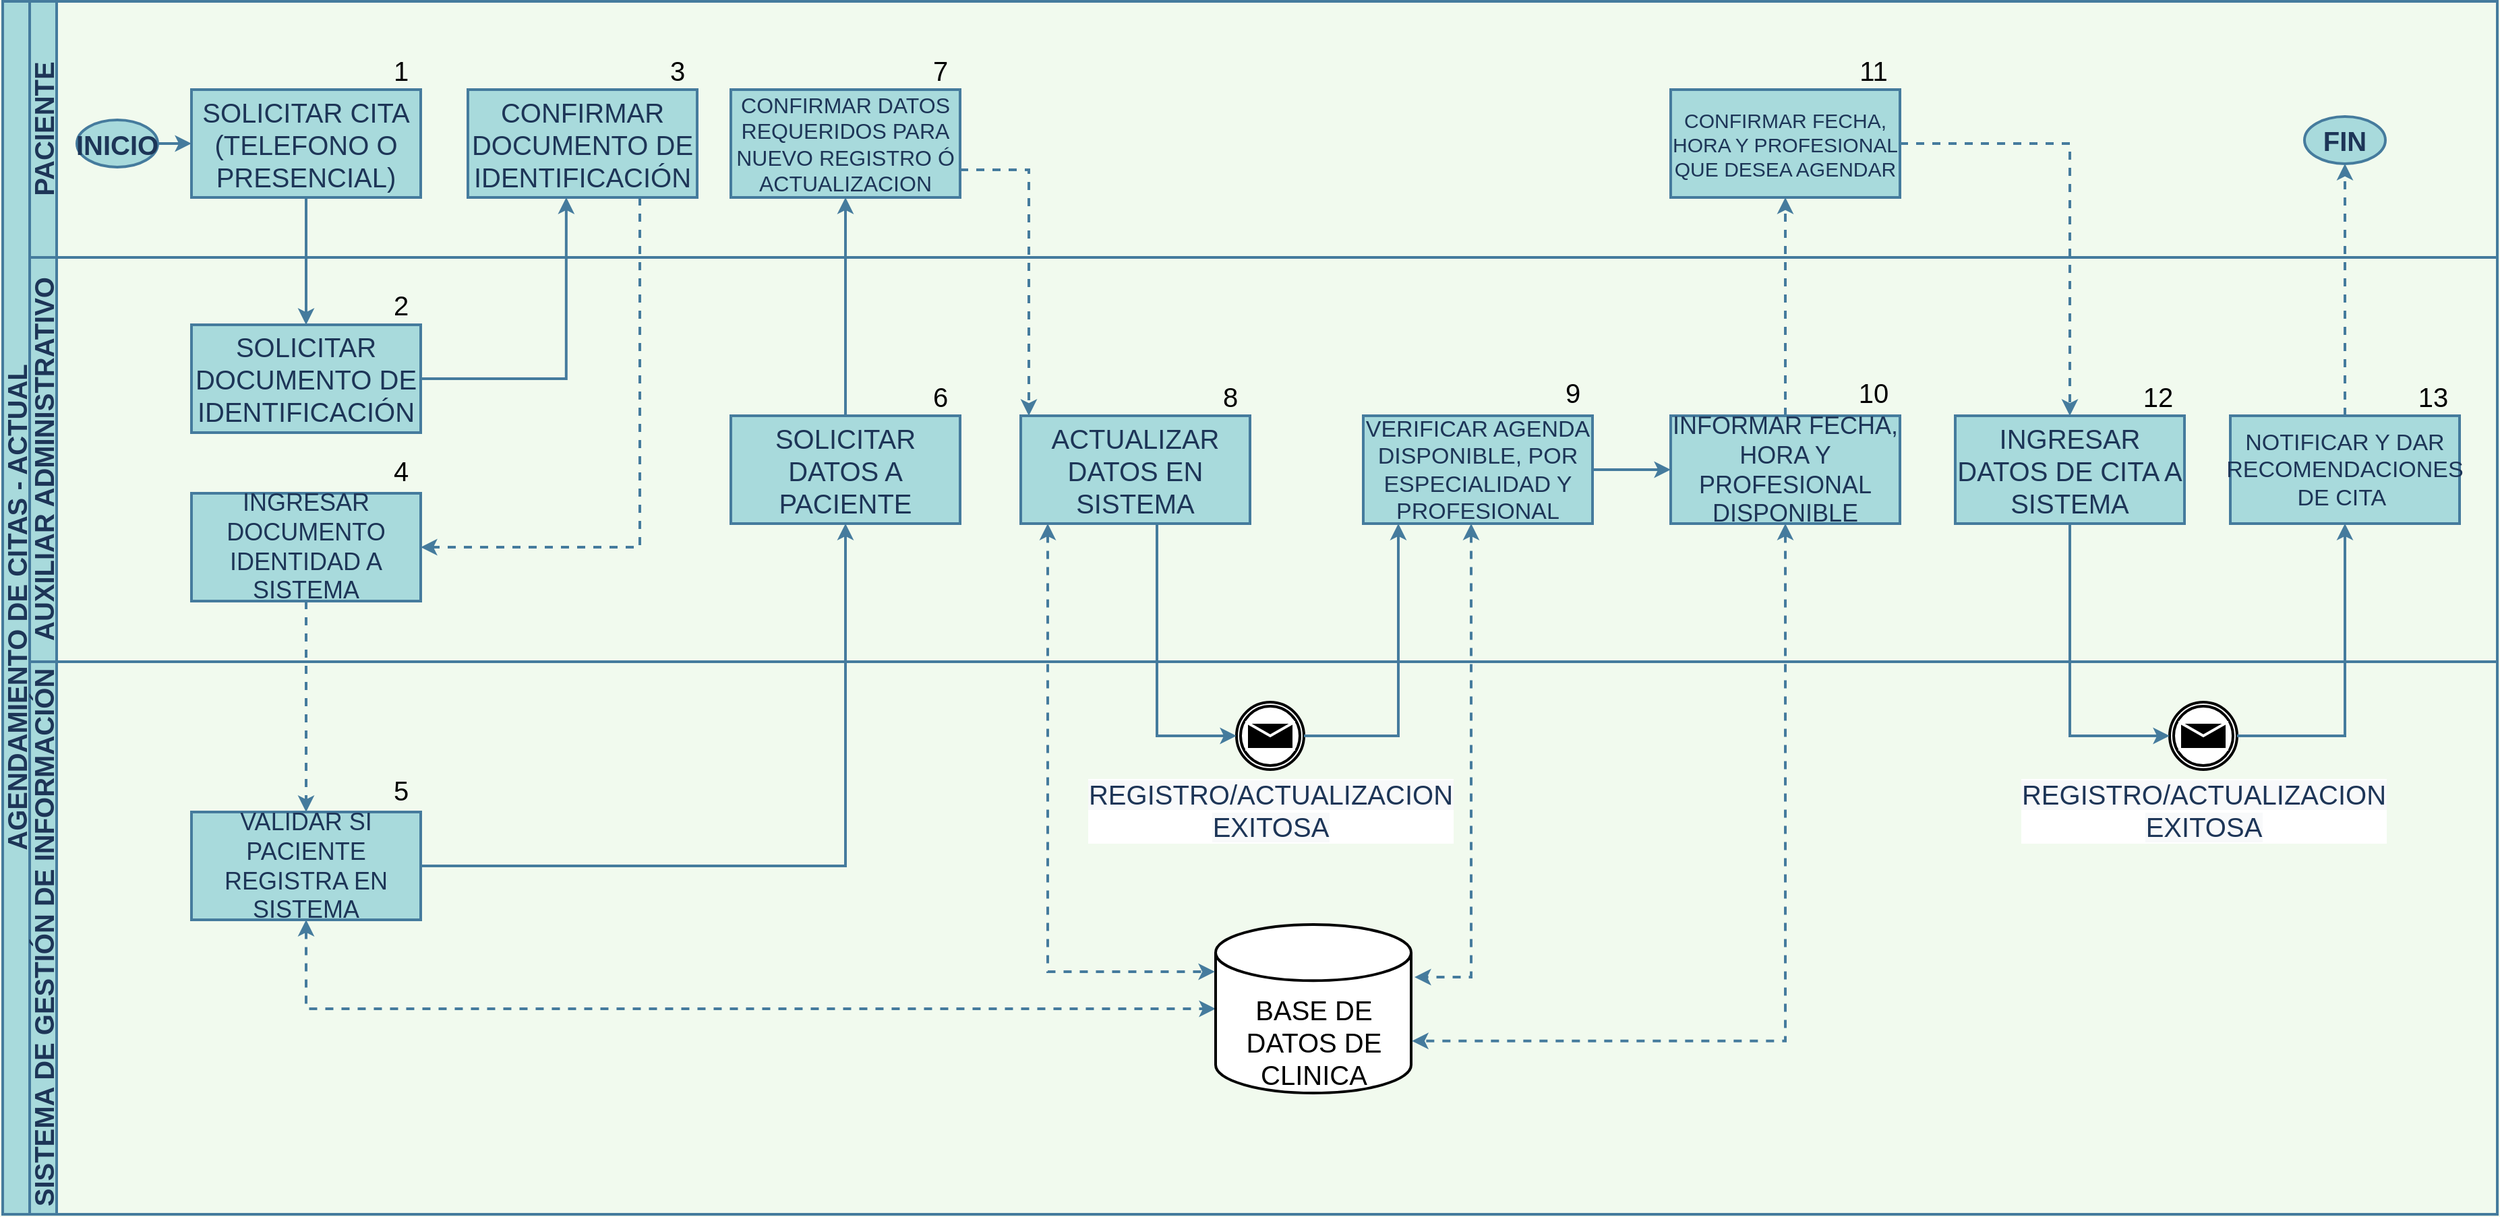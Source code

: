 <mxfile version="15.9.4" type="device"><diagram id="JYSoxw2AWvvSmy6L8tQY" name="Página-1"><mxGraphModel dx="3032" dy="1374" grid="1" gridSize="10" guides="1" tooltips="1" connect="1" arrows="1" fold="1" page="1" pageScale="1" pageWidth="1700" pageHeight="1100" background="#F1FAEE" math="0" shadow="0"><root><mxCell id="0"/><mxCell id="1" parent="0"/><mxCell id="0h0ZGXSgKMVgla4ImIc9-1" value="AGENDAMIENTO DE CITAS - ACTUAL" style="swimlane;html=1;childLayout=stackLayout;resizeParent=1;resizeParentMax=0;horizontal=0;startSize=20;horizontalStack=0;fillColor=#A8DADC;strokeColor=#457B9D;fontColor=#1D3557;rounded=0;fontSize=20;fontStyle=1;movable=1;resizable=1;rotatable=1;deletable=1;editable=1;connectable=1;strokeWidth=2;" parent="1" vertex="1"><mxGeometry x="-1685" y="140" width="1850" height="900" as="geometry"/></mxCell><mxCell id="0h0ZGXSgKMVgla4ImIc9-2" value="PACIENTE" style="swimlane;html=1;startSize=20;horizontal=0;fillColor=#A8DADC;strokeColor=#457B9D;fontColor=#1D3557;rounded=0;strokeWidth=2;fontSize=20;movable=1;resizable=1;rotatable=1;deletable=1;editable=1;connectable=1;" parent="0h0ZGXSgKMVgla4ImIc9-1" vertex="1"><mxGeometry x="20" width="1830" height="190" as="geometry"/></mxCell><mxCell id="0h0ZGXSgKMVgla4ImIc9-71" style="edgeStyle=orthogonalEdgeStyle;orthogonalLoop=1;jettySize=auto;html=1;entryX=0;entryY=0.5;entryDx=0;entryDy=0;fontSize=20;fontColor=#1D3557;strokeColor=#457B9D;fillColor=#A8DADC;movable=1;resizable=1;rotatable=1;deletable=1;editable=1;connectable=1;strokeWidth=2;" parent="0h0ZGXSgKMVgla4ImIc9-2" source="0h0ZGXSgKMVgla4ImIc9-41" target="0h0ZGXSgKMVgla4ImIc9-45" edge="1"><mxGeometry relative="1" as="geometry"/></mxCell><mxCell id="0h0ZGXSgKMVgla4ImIc9-41" value="INICIO" style="ellipse;whiteSpace=wrap;html=1;fontSize=20;fontColor=#1D3557;strokeColor=#457B9D;fillColor=#A8DADC;align=center;verticalAlign=middle;fontStyle=1;movable=1;resizable=1;rotatable=1;deletable=1;editable=1;connectable=1;strokeWidth=2;" parent="0h0ZGXSgKMVgla4ImIc9-2" vertex="1"><mxGeometry x="35" y="88" width="60" height="35" as="geometry"/></mxCell><mxCell id="0h0ZGXSgKMVgla4ImIc9-45" value="&lt;span style=&quot;font-size: 20px;&quot;&gt;SOLICITAR CITA&lt;/span&gt;&lt;br style=&quot;font-size: 20px;&quot;&gt;&lt;span style=&quot;font-size: 20px;&quot;&gt;(TELEFONO O PRESENCIAL)&lt;/span&gt;" style="rounded=0;whiteSpace=wrap;html=1;fontSize=20;fontColor=#1D3557;strokeColor=#457B9D;fillColor=#A8DADC;align=center;verticalAlign=middle;movable=1;resizable=1;rotatable=1;deletable=1;editable=1;connectable=1;strokeWidth=2;" parent="0h0ZGXSgKMVgla4ImIc9-2" vertex="1"><mxGeometry x="120" y="65.5" width="170" height="80" as="geometry"/></mxCell><mxCell id="0h0ZGXSgKMVgla4ImIc9-78" value="FIN" style="ellipse;whiteSpace=wrap;html=1;fontSize=20;fontColor=#1D3557;strokeColor=#457B9D;fillColor=#A8DADC;align=center;verticalAlign=middle;fontStyle=1;movable=1;resizable=1;rotatable=1;deletable=1;editable=1;connectable=1;strokeWidth=2;" parent="0h0ZGXSgKMVgla4ImIc9-2" vertex="1"><mxGeometry x="1687" y="85.5" width="60" height="35" as="geometry"/></mxCell><mxCell id="jVRUKYlQ6Rg2UiQobsDq-70" value="&lt;span style=&quot;font-size: 20px;&quot;&gt;&lt;font style=&quot;vertical-align: inherit; font-size: 20px;&quot;&gt;&lt;font style=&quot;vertical-align: inherit; font-size: 20px;&quot;&gt;CONFIRMAR DOCUMENTO DE IDENTIFICACIÓN&lt;/font&gt;&lt;/font&gt;&lt;/span&gt;" style="rounded=0;whiteSpace=wrap;html=1;fontSize=20;fontColor=#1D3557;strokeColor=#457B9D;fillColor=#A8DADC;align=center;verticalAlign=middle;movable=1;resizable=1;rotatable=1;deletable=1;editable=1;connectable=1;strokeWidth=2;" parent="0h0ZGXSgKMVgla4ImIc9-2" vertex="1"><mxGeometry x="325" y="65.5" width="170" height="80" as="geometry"/></mxCell><mxCell id="jVRUKYlQ6Rg2UiQobsDq-90" value="&lt;span style=&quot;font-size: 16px;&quot;&gt;&lt;font style=&quot;vertical-align: inherit; font-size: 16px;&quot;&gt;&lt;font style=&quot;vertical-align: inherit; font-size: 16px;&quot;&gt;CONFIRMAR DATOS REQUERIDOS PARA NUEVO REGISTRO Ó&lt;br style=&quot;font-size: 16px;&quot;&gt;ACTUALIZACION&lt;/font&gt;&lt;/font&gt;&lt;/span&gt;" style="rounded=0;whiteSpace=wrap;html=1;fontSize=16;fontColor=#1D3557;strokeColor=#457B9D;fillColor=#A8DADC;align=center;verticalAlign=middle;movable=1;resizable=1;rotatable=1;deletable=1;editable=1;connectable=1;strokeWidth=2;" parent="0h0ZGXSgKMVgla4ImIc9-2" vertex="1"><mxGeometry x="520" y="65.5" width="170" height="80" as="geometry"/></mxCell><mxCell id="3psUAC2KldYADQkIy9Bn-1" value="1" style="text;html=1;align=center;verticalAlign=middle;resizable=0;points=[];autosize=1;strokeColor=none;fillColor=none;fontSize=20;strokeWidth=2;" parent="0h0ZGXSgKMVgla4ImIc9-2" vertex="1"><mxGeometry x="260" y="35.5" width="30" height="30" as="geometry"/></mxCell><mxCell id="3psUAC2KldYADQkIy9Bn-4" value="3" style="text;html=1;align=center;verticalAlign=middle;resizable=0;points=[];autosize=1;strokeColor=none;fillColor=none;fontSize=20;strokeWidth=2;" parent="0h0ZGXSgKMVgla4ImIc9-2" vertex="1"><mxGeometry x="465" y="35.5" width="30" height="30" as="geometry"/></mxCell><mxCell id="3psUAC2KldYADQkIy9Bn-8" value="7" style="text;html=1;align=center;verticalAlign=middle;resizable=0;points=[];autosize=1;strokeColor=none;fillColor=none;fontSize=20;strokeWidth=2;" parent="0h0ZGXSgKMVgla4ImIc9-2" vertex="1"><mxGeometry x="660" y="35.5" width="30" height="30" as="geometry"/></mxCell><mxCell id="3psUAC2KldYADQkIy9Bn-13" value="11" style="text;html=1;align=center;verticalAlign=middle;resizable=0;points=[];autosize=1;strokeColor=none;fillColor=none;fontSize=20;strokeWidth=2;" parent="0h0ZGXSgKMVgla4ImIc9-2" vertex="1"><mxGeometry x="1347" y="35.5" width="40" height="30" as="geometry"/></mxCell><mxCell id="0h0ZGXSgKMVgla4ImIc9-74" value="CONFIRMAR FECHA, HORA Y PROFESIONAL&lt;br style=&quot;font-size: 15px;&quot;&gt;QUE DESEA AGENDAR" style="rounded=0;whiteSpace=wrap;html=1;fontSize=15;fontColor=#1D3557;strokeColor=#457B9D;fillColor=#A8DADC;align=center;verticalAlign=middle;movable=1;resizable=1;rotatable=1;deletable=1;editable=1;connectable=1;strokeWidth=2;" parent="0h0ZGXSgKMVgla4ImIc9-2" vertex="1"><mxGeometry x="1217" y="65.5" width="170" height="80" as="geometry"/></mxCell><mxCell id="0h0ZGXSgKMVgla4ImIc9-3" value="AUXILIAR ADMINISTRATIVO" style="swimlane;html=1;startSize=20;horizontal=0;fillColor=#A8DADC;strokeColor=#457B9D;fontColor=#1D3557;rounded=0;fontSize=20;movable=1;resizable=1;rotatable=1;deletable=1;editable=1;connectable=1;strokeWidth=2;" parent="0h0ZGXSgKMVgla4ImIc9-1" vertex="1"><mxGeometry x="20" y="190" width="1830" height="300" as="geometry"/></mxCell><mxCell id="0h0ZGXSgKMVgla4ImIc9-46" value="&lt;span style=&quot;font-size: 20px;&quot;&gt;SOLICITAR DOCUMENTO DE IDENTIFICACIÓN&lt;/span&gt;" style="rounded=0;whiteSpace=wrap;html=1;fontSize=20;fontColor=#1D3557;strokeColor=#457B9D;fillColor=#A8DADC;align=center;verticalAlign=middle;movable=1;resizable=1;rotatable=1;deletable=1;editable=1;connectable=1;strokeWidth=2;" parent="0h0ZGXSgKMVgla4ImIc9-3" vertex="1"><mxGeometry x="120" y="50" width="170" height="80" as="geometry"/></mxCell><mxCell id="0h0ZGXSgKMVgla4ImIc9-72" value="INFORMAR FECHA, HORA Y PROFESIONAL DISPONIBLE" style="rounded=0;whiteSpace=wrap;html=1;fontSize=18;fontColor=#1D3557;strokeColor=#457B9D;fillColor=#A8DADC;align=center;verticalAlign=middle;movable=1;resizable=1;rotatable=1;deletable=1;editable=1;connectable=1;strokeWidth=2;" parent="0h0ZGXSgKMVgla4ImIc9-3" vertex="1"><mxGeometry x="1217" y="117.5" width="170" height="80" as="geometry"/></mxCell><mxCell id="0h0ZGXSgKMVgla4ImIc9-85" value="NOTIFICAR Y DAR RECOMENDACIONES DE CITA&amp;nbsp;" style="rounded=0;whiteSpace=wrap;html=1;fontSize=17;fontColor=#1D3557;strokeColor=#457B9D;fillColor=#A8DADC;align=center;verticalAlign=middle;movable=1;resizable=1;rotatable=1;deletable=1;editable=1;connectable=1;strokeWidth=2;" parent="0h0ZGXSgKMVgla4ImIc9-3" vertex="1"><mxGeometry x="1632" y="117.5" width="170" height="80" as="geometry"/></mxCell><mxCell id="jVRUKYlQ6Rg2UiQobsDq-115" style="edgeStyle=orthogonalEdgeStyle;rounded=0;jumpSize=2;orthogonalLoop=1;jettySize=auto;html=1;entryX=0;entryY=0.5;entryDx=0;entryDy=0;startArrow=none;startFill=0;endArrow=classic;endFill=1;strokeColor=#457B9D;movable=1;resizable=1;rotatable=1;deletable=1;editable=1;connectable=1;fontSize=20;strokeWidth=2;" parent="0h0ZGXSgKMVgla4ImIc9-3" source="jVRUKYlQ6Rg2UiQobsDq-64" target="0h0ZGXSgKMVgla4ImIc9-72" edge="1"><mxGeometry relative="1" as="geometry"/></mxCell><mxCell id="jVRUKYlQ6Rg2UiQobsDq-64" value="&lt;div style=&quot;font-size: 17px;&quot;&gt;&lt;span style=&quot;font-size: 17px; font-family: arial;&quot;&gt;VERIFICAR AGENDA&lt;br style=&quot;font-size: 17px;&quot;&gt;&lt;/span&gt;&lt;/div&gt;&lt;div style=&quot;font-size: 17px;&quot;&gt;&lt;span style=&quot;font-size: 17px; font-family: arial;&quot;&gt;DISPONIBLE, POR&lt;br style=&quot;font-size: 17px;&quot;&gt;&lt;/span&gt;&lt;/div&gt;&lt;div style=&quot;font-size: 17px;&quot;&gt;&lt;span style=&quot;font-size: 17px; font-family: arial;&quot;&gt;ESPECIALIDAD Y&lt;br style=&quot;font-size: 17px;&quot;&gt;&lt;/span&gt;&lt;/div&gt;&lt;div style=&quot;font-size: 17px;&quot;&gt;&lt;span style=&quot;font-size: 17px; font-family: arial;&quot;&gt;PROFESIONAL&lt;/span&gt;&lt;/div&gt;" style="rounded=0;whiteSpace=wrap;html=1;fontSize=17;fontColor=#1D3557;strokeColor=#457B9D;fillColor=#A8DADC;align=center;verticalAlign=middle;movable=1;resizable=1;rotatable=1;deletable=1;editable=1;connectable=1;strokeWidth=2;" parent="0h0ZGXSgKMVgla4ImIc9-3" vertex="1"><mxGeometry x="989" y="117.5" width="170" height="80" as="geometry"/></mxCell><mxCell id="jVRUKYlQ6Rg2UiQobsDq-74" value="&lt;span style=&quot;font-size: 18px;&quot;&gt;&lt;font style=&quot;vertical-align: inherit; font-size: 18px;&quot;&gt;&lt;font style=&quot;vertical-align: inherit; font-size: 18px;&quot;&gt;&lt;font style=&quot;vertical-align: inherit; font-size: 18px;&quot;&gt;&lt;font style=&quot;vertical-align: inherit; font-size: 18px;&quot;&gt;INGRESAR DOCUMENTO IDENTIDAD A SISTEMA&lt;/font&gt;&lt;/font&gt;&lt;/font&gt;&lt;/font&gt;&lt;/span&gt;" style="rounded=0;whiteSpace=wrap;html=1;fontSize=18;fontColor=#1D3557;strokeColor=#457B9D;fillColor=#A8DADC;align=center;verticalAlign=middle;movable=1;resizable=1;rotatable=1;deletable=1;editable=1;connectable=1;strokeWidth=2;" parent="0h0ZGXSgKMVgla4ImIc9-3" vertex="1"><mxGeometry x="120" y="175" width="170" height="80" as="geometry"/></mxCell><mxCell id="jVRUKYlQ6Rg2UiQobsDq-88" value="&lt;span style=&quot;font-size: 20px;&quot;&gt;&lt;font style=&quot;vertical-align: inherit; font-size: 20px;&quot;&gt;&lt;font style=&quot;vertical-align: inherit; font-size: 20px;&quot;&gt;&lt;font style=&quot;vertical-align: inherit; font-size: 20px;&quot;&gt;&lt;font style=&quot;vertical-align: inherit; font-size: 20px;&quot;&gt;SOLICITAR DATOS A PACIENTE&lt;/font&gt;&lt;/font&gt;&lt;/font&gt;&lt;/font&gt;&lt;/span&gt;" style="rounded=0;whiteSpace=wrap;html=1;fontSize=20;fontColor=#1D3557;strokeColor=#457B9D;fillColor=#A8DADC;align=center;verticalAlign=middle;movable=1;resizable=1;rotatable=1;deletable=1;editable=1;connectable=1;strokeWidth=2;" parent="0h0ZGXSgKMVgla4ImIc9-3" vertex="1"><mxGeometry x="520" y="117.5" width="170" height="80" as="geometry"/></mxCell><mxCell id="jVRUKYlQ6Rg2UiQobsDq-102" value="&lt;span style=&quot;font-size: 20px;&quot;&gt;&lt;font style=&quot;vertical-align: inherit; font-size: 20px;&quot;&gt;&lt;font style=&quot;vertical-align: inherit; font-size: 20px;&quot;&gt;&lt;font style=&quot;vertical-align: inherit; font-size: 20px;&quot;&gt;&lt;font style=&quot;vertical-align: inherit; font-size: 20px;&quot;&gt;ACTUALIZAR DATOS EN SISTEMA&lt;/font&gt;&lt;/font&gt;&lt;/font&gt;&lt;/font&gt;&lt;/span&gt;" style="rounded=0;whiteSpace=wrap;html=1;fontSize=20;fontColor=#1D3557;strokeColor=#457B9D;fillColor=#A8DADC;align=center;verticalAlign=middle;movable=1;resizable=1;rotatable=1;deletable=1;editable=1;connectable=1;strokeWidth=2;" parent="0h0ZGXSgKMVgla4ImIc9-3" vertex="1"><mxGeometry x="735" y="117.5" width="170" height="80" as="geometry"/></mxCell><mxCell id="jVRUKYlQ6Rg2UiQobsDq-117" value="INGRESAR DATOS DE CITA A SISTEMA" style="rounded=0;whiteSpace=wrap;html=1;fontSize=20;fontColor=#1D3557;strokeColor=#457B9D;fillColor=#A8DADC;align=center;verticalAlign=middle;movable=1;resizable=1;rotatable=1;deletable=1;editable=1;connectable=1;strokeWidth=2;" parent="0h0ZGXSgKMVgla4ImIc9-3" vertex="1"><mxGeometry x="1428" y="117.5" width="170" height="80" as="geometry"/></mxCell><mxCell id="3psUAC2KldYADQkIy9Bn-2" value="2" style="text;html=1;align=center;verticalAlign=middle;resizable=0;points=[];autosize=1;strokeColor=none;fillColor=none;fontSize=20;strokeWidth=2;" parent="0h0ZGXSgKMVgla4ImIc9-3" vertex="1"><mxGeometry x="260" y="20" width="30" height="30" as="geometry"/></mxCell><mxCell id="3psUAC2KldYADQkIy9Bn-3" value="4" style="text;html=1;align=center;verticalAlign=middle;resizable=0;points=[];autosize=1;strokeColor=none;fillColor=none;fontSize=20;strokeWidth=2;" parent="0h0ZGXSgKMVgla4ImIc9-3" vertex="1"><mxGeometry x="260" y="142.5" width="30" height="30" as="geometry"/></mxCell><mxCell id="3psUAC2KldYADQkIy9Bn-10" value="8" style="text;html=1;align=center;verticalAlign=middle;resizable=0;points=[];autosize=1;strokeColor=none;fillColor=none;fontSize=20;strokeWidth=2;" parent="0h0ZGXSgKMVgla4ImIc9-3" vertex="1"><mxGeometry x="875" y="87.5" width="30" height="30" as="geometry"/></mxCell><mxCell id="3psUAC2KldYADQkIy9Bn-11" value="9" style="text;html=1;align=center;verticalAlign=middle;resizable=0;points=[];autosize=1;strokeColor=none;fillColor=none;fontSize=20;strokeWidth=2;" parent="0h0ZGXSgKMVgla4ImIc9-3" vertex="1"><mxGeometry x="1129" y="85" width="30" height="30" as="geometry"/></mxCell><mxCell id="3psUAC2KldYADQkIy9Bn-12" value="10&lt;br style=&quot;font-size: 20px;&quot;&gt;" style="text;html=1;align=center;verticalAlign=middle;resizable=0;points=[];autosize=1;strokeColor=none;fillColor=none;fontSize=20;strokeWidth=2;" parent="0h0ZGXSgKMVgla4ImIc9-3" vertex="1"><mxGeometry x="1347" y="85" width="40" height="30" as="geometry"/></mxCell><mxCell id="3psUAC2KldYADQkIy9Bn-14" value="12" style="text;html=1;align=center;verticalAlign=middle;resizable=0;points=[];autosize=1;strokeColor=none;fillColor=none;fontSize=20;strokeWidth=2;" parent="0h0ZGXSgKMVgla4ImIc9-3" vertex="1"><mxGeometry x="1558" y="87.5" width="40" height="30" as="geometry"/></mxCell><mxCell id="3psUAC2KldYADQkIy9Bn-15" value="13" style="text;html=1;align=center;verticalAlign=middle;resizable=0;points=[];autosize=1;strokeColor=none;fillColor=none;fontSize=20;strokeWidth=2;" parent="0h0ZGXSgKMVgla4ImIc9-3" vertex="1"><mxGeometry x="1762" y="87.5" width="40" height="30" as="geometry"/></mxCell><mxCell id="ioZ9W0UTEweQ6QH8k4KG-2" value="6" style="text;html=1;align=center;verticalAlign=middle;resizable=0;points=[];autosize=1;strokeColor=none;fillColor=none;fontSize=20;strokeWidth=2;" parent="0h0ZGXSgKMVgla4ImIc9-3" vertex="1"><mxGeometry x="660" y="87.5" width="30" height="30" as="geometry"/></mxCell><mxCell id="jVRUKYlQ6Rg2UiQobsDq-73" style="edgeStyle=orthogonalEdgeStyle;rounded=0;orthogonalLoop=1;jettySize=auto;html=1;entryX=0.429;entryY=1;entryDx=0;entryDy=0;entryPerimeter=0;startArrow=none;startFill=0;endArrow=classic;endFill=1;strokeColor=#457B9D;movable=1;resizable=1;rotatable=1;deletable=1;editable=1;connectable=1;fontSize=20;strokeWidth=2;" parent="0h0ZGXSgKMVgla4ImIc9-1" source="0h0ZGXSgKMVgla4ImIc9-46" target="jVRUKYlQ6Rg2UiQobsDq-70" edge="1"><mxGeometry relative="1" as="geometry"/></mxCell><mxCell id="jVRUKYlQ6Rg2UiQobsDq-75" style="edgeStyle=orthogonalEdgeStyle;rounded=0;orthogonalLoop=1;jettySize=auto;html=1;entryX=1;entryY=0.5;entryDx=0;entryDy=0;startArrow=none;startFill=0;endArrow=classic;endFill=1;strokeColor=#457B9D;exitX=0.75;exitY=1;exitDx=0;exitDy=0;dashed=1;movable=1;resizable=1;rotatable=1;deletable=1;editable=1;connectable=1;fontSize=20;strokeWidth=2;" parent="0h0ZGXSgKMVgla4ImIc9-1" source="jVRUKYlQ6Rg2UiQobsDq-70" target="jVRUKYlQ6Rg2UiQobsDq-74" edge="1"><mxGeometry relative="1" as="geometry"/></mxCell><mxCell id="jVRUKYlQ6Rg2UiQobsDq-76" style="edgeStyle=orthogonalEdgeStyle;rounded=0;jumpSize=2;orthogonalLoop=1;jettySize=auto;html=1;startArrow=none;startFill=0;endArrow=classic;endFill=1;strokeColor=#457B9D;dashed=1;movable=1;resizable=1;rotatable=1;deletable=1;editable=1;connectable=1;fontSize=20;strokeWidth=2;" parent="0h0ZGXSgKMVgla4ImIc9-1" source="jVRUKYlQ6Rg2UiQobsDq-74" target="jVRUKYlQ6Rg2UiQobsDq-77" edge="1"><mxGeometry relative="1" as="geometry"><mxPoint x="210" y="646.5" as="targetPoint"/></mxGeometry></mxCell><mxCell id="jVRUKYlQ6Rg2UiQobsDq-91" style="edgeStyle=orthogonalEdgeStyle;rounded=0;jumpSize=2;orthogonalLoop=1;jettySize=auto;html=1;entryX=0.5;entryY=1;entryDx=0;entryDy=0;startArrow=none;startFill=0;endArrow=classic;endFill=1;strokeColor=#457B9D;movable=1;resizable=1;rotatable=1;deletable=1;editable=1;connectable=1;fontSize=20;strokeWidth=2;" parent="0h0ZGXSgKMVgla4ImIc9-1" source="jVRUKYlQ6Rg2UiQobsDq-88" target="jVRUKYlQ6Rg2UiQobsDq-90" edge="1"><mxGeometry relative="1" as="geometry"/></mxCell><mxCell id="jVRUKYlQ6Rg2UiQobsDq-33" value="&lt;font style=&quot;vertical-align: inherit; font-size: 20px;&quot;&gt;&lt;font style=&quot;vertical-align: inherit; font-size: 20px;&quot;&gt;&lt;font style=&quot;vertical-align: inherit; font-size: 20px;&quot;&gt;&lt;font style=&quot;vertical-align: inherit; font-size: 20px;&quot;&gt;&lt;font style=&quot;vertical-align: inherit; font-size: 20px;&quot;&gt;&lt;font style=&quot;vertical-align: inherit; font-size: 20px;&quot;&gt;SISTEMA DE GESTIÓN DE INFORMACIÓN&lt;/font&gt;&lt;/font&gt;&lt;/font&gt;&lt;/font&gt;&lt;br style=&quot;font-size: 20px;&quot;&gt;&lt;/font&gt;&lt;/font&gt;" style="swimlane;html=1;startSize=20;horizontal=0;fillColor=#A8DADC;strokeColor=#457B9D;fontColor=#1D3557;rounded=0;fontSize=20;movable=1;resizable=1;rotatable=1;deletable=1;editable=1;connectable=1;strokeWidth=2;" parent="0h0ZGXSgKMVgla4ImIc9-1" vertex="1"><mxGeometry x="20" y="490" width="1830" height="410" as="geometry"/></mxCell><mxCell id="jVRUKYlQ6Rg2UiQobsDq-94" style="edgeStyle=orthogonalEdgeStyle;rounded=0;jumpSize=2;orthogonalLoop=1;jettySize=auto;html=1;entryX=0;entryY=0.5;entryDx=0;entryDy=0;entryPerimeter=0;dashed=1;startArrow=classic;startFill=1;endArrow=classic;endFill=1;strokeColor=#457B9D;movable=1;resizable=1;rotatable=1;deletable=1;editable=1;connectable=1;fontSize=20;strokeWidth=2;exitX=0.5;exitY=1;exitDx=0;exitDy=0;" parent="jVRUKYlQ6Rg2UiQobsDq-33" source="jVRUKYlQ6Rg2UiQobsDq-77" target="jVRUKYlQ6Rg2UiQobsDq-93" edge="1"><mxGeometry relative="1" as="geometry"><Array as="points"><mxPoint x="205" y="258"/></Array></mxGeometry></mxCell><mxCell id="jVRUKYlQ6Rg2UiQobsDq-77" value="&lt;font style=&quot;font-size: 18px; vertical-align: inherit;&quot;&gt;&lt;font style=&quot;vertical-align: inherit; font-size: 18px;&quot;&gt;&lt;font style=&quot;vertical-align: inherit; font-size: 18px;&quot;&gt;&lt;font style=&quot;vertical-align: inherit; font-size: 18px;&quot;&gt;&lt;font style=&quot;vertical-align: inherit; font-size: 18px;&quot;&gt;&lt;font style=&quot;vertical-align: inherit; font-size: 18px;&quot;&gt;&lt;font style=&quot;vertical-align: inherit; font-size: 18px;&quot;&gt;&lt;font style=&quot;vertical-align: inherit; font-size: 18px;&quot;&gt;&lt;font style=&quot;vertical-align: inherit; font-size: 18px;&quot;&gt;&lt;font style=&quot;vertical-align: inherit; font-size: 18px;&quot;&gt;&lt;font style=&quot;vertical-align: inherit; font-size: 18px;&quot;&gt;VALIDAR SI PACIENTE REGISTRA EN SISTEMA&lt;/font&gt;&lt;/font&gt;&lt;/font&gt;&lt;/font&gt;&lt;/font&gt;&lt;/font&gt;&lt;/font&gt;&lt;/font&gt;&lt;/font&gt;&lt;/font&gt;&lt;/font&gt;" style="rounded=0;whiteSpace=wrap;html=1;fontSize=18;fontColor=#1D3557;strokeColor=#457B9D;fillColor=#A8DADC;align=center;verticalAlign=middle;movable=1;resizable=1;rotatable=1;deletable=1;editable=1;connectable=1;strokeWidth=2;" parent="jVRUKYlQ6Rg2UiQobsDq-33" vertex="1"><mxGeometry x="120" y="111.5" width="170" height="80" as="geometry"/></mxCell><mxCell id="jVRUKYlQ6Rg2UiQobsDq-93" value="&lt;br style=&quot;font-size: 20px;&quot;&gt;&lt;br style=&quot;font-size: 20px;&quot;&gt;BASE DE DATOS DE CLINICA" style="strokeWidth=2;html=1;shape=mxgraph.flowchart.database;whiteSpace=wrap;movable=1;resizable=1;rotatable=1;deletable=1;editable=1;connectable=1;fontSize=20;" parent="jVRUKYlQ6Rg2UiQobsDq-33" vertex="1"><mxGeometry x="879.5" y="195" width="145" height="125" as="geometry"/></mxCell><mxCell id="RgH46wPEscA7Owgt1aGO-1" value="&lt;span style=&quot;color: rgb(29, 53, 87); font-size: 20px; background-color: rgb(248, 249, 250);&quot;&gt;REGISTRO/ACTUALIZACION &lt;br style=&quot;font-size: 20px;&quot;&gt;EXITOSA&lt;/span&gt;" style="points=[[0.145,0.145,0],[0.5,0,0],[0.855,0.145,0],[1,0.5,0],[0.855,0.855,0],[0.5,1,0],[0.145,0.855,0],[0,0.5,0]];shape=mxgraph.bpmn.event;html=1;verticalLabelPosition=bottom;labelBackgroundColor=#ffffff;verticalAlign=top;align=center;perimeter=ellipsePerimeter;outlineConnect=0;aspect=fixed;outline=throwing;symbol=message;fontSize=20;strokeWidth=2;" parent="jVRUKYlQ6Rg2UiQobsDq-33" vertex="1"><mxGeometry x="895" y="30" width="50" height="50" as="geometry"/></mxCell><mxCell id="RgH46wPEscA7Owgt1aGO-3" value="&lt;span style=&quot;color: rgb(29, 53, 87); font-size: 20px; background-color: rgb(248, 249, 250);&quot;&gt;REGISTRO/ACTUALIZACION &lt;br style=&quot;font-size: 20px;&quot;&gt;EXITOSA&lt;/span&gt;" style="points=[[0.145,0.145,0],[0.5,0,0],[0.855,0.145,0],[1,0.5,0],[0.855,0.855,0],[0.5,1,0],[0.145,0.855,0],[0,0.5,0]];shape=mxgraph.bpmn.event;html=1;verticalLabelPosition=bottom;labelBackgroundColor=#ffffff;verticalAlign=top;align=center;perimeter=ellipsePerimeter;outlineConnect=0;aspect=fixed;outline=throwing;symbol=message;fontSize=20;strokeWidth=2;" parent="jVRUKYlQ6Rg2UiQobsDq-33" vertex="1"><mxGeometry x="1587" y="30" width="50" height="50" as="geometry"/></mxCell><mxCell id="ioZ9W0UTEweQ6QH8k4KG-1" value="5" style="text;html=1;align=center;verticalAlign=middle;resizable=0;points=[];autosize=1;strokeColor=none;fillColor=none;fontSize=20;strokeWidth=2;" parent="jVRUKYlQ6Rg2UiQobsDq-33" vertex="1"><mxGeometry x="260" y="80" width="30" height="30" as="geometry"/></mxCell><mxCell id="jVRUKYlQ6Rg2UiQobsDq-97" style="edgeStyle=orthogonalEdgeStyle;rounded=0;jumpSize=2;orthogonalLoop=1;jettySize=auto;html=1;startArrow=none;startFill=0;endArrow=classic;endFill=1;strokeColor=#457B9D;movable=1;resizable=1;rotatable=1;deletable=1;editable=1;connectable=1;fontSize=20;strokeWidth=2;" parent="0h0ZGXSgKMVgla4ImIc9-1" source="0h0ZGXSgKMVgla4ImIc9-45" target="0h0ZGXSgKMVgla4ImIc9-46" edge="1"><mxGeometry relative="1" as="geometry"/></mxCell><mxCell id="jVRUKYlQ6Rg2UiQobsDq-106" style="edgeStyle=orthogonalEdgeStyle;rounded=0;jumpSize=2;orthogonalLoop=1;jettySize=auto;html=1;startArrow=none;startFill=0;endArrow=classic;endFill=1;strokeColor=#457B9D;dashed=1;movable=1;resizable=1;rotatable=1;deletable=1;editable=1;connectable=1;fontSize=20;strokeWidth=2;" parent="0h0ZGXSgKMVgla4ImIc9-1" source="jVRUKYlQ6Rg2UiQobsDq-90" target="jVRUKYlQ6Rg2UiQobsDq-102" edge="1"><mxGeometry relative="1" as="geometry"><mxPoint x="905.0" y="105.0" as="targetPoint"/><Array as="points"><mxPoint x="761" y="125"/></Array></mxGeometry></mxCell><mxCell id="jVRUKYlQ6Rg2UiQobsDq-107" style="edgeStyle=orthogonalEdgeStyle;rounded=0;jumpSize=2;orthogonalLoop=1;jettySize=auto;html=1;dashed=1;startArrow=classic;startFill=1;endArrow=classic;endFill=1;strokeColor=#457B9D;movable=1;resizable=1;rotatable=1;deletable=1;editable=1;connectable=1;fontSize=20;strokeWidth=2;" parent="0h0ZGXSgKMVgla4ImIc9-1" source="jVRUKYlQ6Rg2UiQobsDq-102" edge="1"><mxGeometry relative="1" as="geometry"><mxPoint x="899" y="720" as="targetPoint"/><Array as="points"><mxPoint x="775" y="720"/></Array><mxPoint x="979" y="530" as="sourcePoint"/></mxGeometry></mxCell><mxCell id="jVRUKYlQ6Rg2UiQobsDq-112" style="edgeStyle=orthogonalEdgeStyle;rounded=0;jumpSize=2;orthogonalLoop=1;jettySize=auto;html=1;startArrow=none;startFill=0;endArrow=classic;endFill=1;strokeColor=#457B9D;movable=1;resizable=1;rotatable=1;deletable=1;editable=1;connectable=1;fontSize=20;exitX=1;exitY=0.5;exitDx=0;exitDy=0;exitPerimeter=0;strokeWidth=2;" parent="0h0ZGXSgKMVgla4ImIc9-1" source="RgH46wPEscA7Owgt1aGO-1" target="jVRUKYlQ6Rg2UiQobsDq-64" edge="1"><mxGeometry relative="1" as="geometry"><mxPoint x="1036" y="600" as="sourcePoint"/><Array as="points"><mxPoint x="1035" y="545"/></Array></mxGeometry></mxCell><mxCell id="jVRUKYlQ6Rg2UiQobsDq-122" style="edgeStyle=orthogonalEdgeStyle;rounded=0;jumpSize=2;orthogonalLoop=1;jettySize=auto;html=1;entryX=0.5;entryY=1;entryDx=0;entryDy=0;startArrow=none;startFill=0;endArrow=classic;endFill=1;strokeColor=#457B9D;movable=1;resizable=1;rotatable=1;deletable=1;editable=1;connectable=1;fontSize=20;exitX=1;exitY=0.5;exitDx=0;exitDy=0;exitPerimeter=0;strokeWidth=2;" parent="0h0ZGXSgKMVgla4ImIc9-1" source="RgH46wPEscA7Owgt1aGO-3" target="0h0ZGXSgKMVgla4ImIc9-85" edge="1"><mxGeometry relative="1" as="geometry"><mxPoint x="1678" y="367.5" as="targetPoint"/></mxGeometry></mxCell><mxCell id="SXl6-p_b3Q36ApNQcJPR-1" style="edgeStyle=orthogonalEdgeStyle;rounded=0;jumpSize=2;orthogonalLoop=1;jettySize=auto;html=1;entryX=0.5;entryY=1;entryDx=0;entryDy=0;dashed=1;startArrow=none;startFill=0;endArrow=classic;endFill=1;strokeColor=#457B9D;movable=1;resizable=1;rotatable=1;deletable=1;editable=1;connectable=1;fontSize=20;strokeWidth=2;" parent="0h0ZGXSgKMVgla4ImIc9-1" source="0h0ZGXSgKMVgla4ImIc9-85" target="0h0ZGXSgKMVgla4ImIc9-78" edge="1"><mxGeometry relative="1" as="geometry"><mxPoint x="1678" y="307.5" as="sourcePoint"/></mxGeometry></mxCell><mxCell id="RgH46wPEscA7Owgt1aGO-2" style="edgeStyle=orthogonalEdgeStyle;rounded=0;orthogonalLoop=1;jettySize=auto;html=1;entryX=0;entryY=0.5;entryDx=0;entryDy=0;entryPerimeter=0;strokeColor=#457B9D;fontSize=20;strokeWidth=2;" parent="0h0ZGXSgKMVgla4ImIc9-1" source="jVRUKYlQ6Rg2UiQobsDq-102" target="RgH46wPEscA7Owgt1aGO-1" edge="1"><mxGeometry relative="1" as="geometry"><Array as="points"><mxPoint x="856" y="545"/></Array></mxGeometry></mxCell><mxCell id="RgH46wPEscA7Owgt1aGO-4" style="edgeStyle=orthogonalEdgeStyle;rounded=0;orthogonalLoop=1;jettySize=auto;html=1;entryX=0;entryY=0.5;entryDx=0;entryDy=0;entryPerimeter=0;strokeColor=#457B9D;fontSize=20;strokeWidth=2;" parent="0h0ZGXSgKMVgla4ImIc9-1" source="jVRUKYlQ6Rg2UiQobsDq-117" target="RgH46wPEscA7Owgt1aGO-3" edge="1"><mxGeometry relative="1" as="geometry"/></mxCell><mxCell id="VQdFLMtBnSSAv0YcfNER-1" style="edgeStyle=orthogonalEdgeStyle;rounded=0;orthogonalLoop=1;jettySize=auto;html=1;entryX=1.017;entryY=0.308;entryDx=0;entryDy=0;entryPerimeter=0;startArrow=classic;startFill=1;dashed=1;strokeColor=#457B9D;strokeWidth=2;fontSize=20;" parent="0h0ZGXSgKMVgla4ImIc9-1" source="jVRUKYlQ6Rg2UiQobsDq-64" target="jVRUKYlQ6Rg2UiQobsDq-93" edge="1"><mxGeometry relative="1" as="geometry"><Array as="points"><mxPoint x="1089" y="724"/><mxPoint x="1047" y="724"/></Array><mxPoint x="1065.5" y="724.75" as="targetPoint"/></mxGeometry></mxCell><mxCell id="jVRUKYlQ6Rg2UiQobsDq-96" style="edgeStyle=orthogonalEdgeStyle;rounded=0;jumpSize=2;orthogonalLoop=1;jettySize=auto;html=1;startArrow=none;startFill=0;endArrow=classic;endFill=1;strokeColor=#457B9D;movable=1;resizable=1;rotatable=1;deletable=1;editable=1;connectable=1;fontSize=20;entryX=0.5;entryY=1;entryDx=0;entryDy=0;strokeWidth=2;" parent="0h0ZGXSgKMVgla4ImIc9-1" source="jVRUKYlQ6Rg2UiQobsDq-77" target="jVRUKYlQ6Rg2UiQobsDq-88" edge="1"><mxGeometry relative="1" as="geometry"><mxPoint x="405" y="631.5" as="targetPoint"/></mxGeometry></mxCell><mxCell id="jVRUKYlQ6Rg2UiQobsDq-116" style="edgeStyle=orthogonalEdgeStyle;rounded=0;jumpSize=2;orthogonalLoop=1;jettySize=auto;html=1;entryX=0.5;entryY=1;entryDx=0;entryDy=0;startArrow=none;startFill=0;endArrow=classic;endFill=1;strokeColor=#457B9D;dashed=1;movable=1;resizable=1;rotatable=1;deletable=1;editable=1;connectable=1;fontSize=20;strokeWidth=2;" parent="0h0ZGXSgKMVgla4ImIc9-1" source="0h0ZGXSgKMVgla4ImIc9-72" target="0h0ZGXSgKMVgla4ImIc9-74" edge="1"><mxGeometry relative="1" as="geometry"/></mxCell><mxCell id="jVRUKYlQ6Rg2UiQobsDq-118" style="edgeStyle=orthogonalEdgeStyle;rounded=0;jumpSize=2;orthogonalLoop=1;jettySize=auto;html=1;dashed=1;startArrow=none;startFill=0;endArrow=classic;endFill=1;strokeColor=#457B9D;movable=1;resizable=1;rotatable=1;deletable=1;editable=1;connectable=1;exitX=1;exitY=0.5;exitDx=0;exitDy=0;fontSize=20;strokeWidth=2;" parent="0h0ZGXSgKMVgla4ImIc9-1" source="0h0ZGXSgKMVgla4ImIc9-74" target="jVRUKYlQ6Rg2UiQobsDq-117" edge="1"><mxGeometry relative="1" as="geometry"><mxPoint x="1418" y="124.5" as="sourcePoint"/></mxGeometry></mxCell><mxCell id="mFpuvqj0qT5vK7tGYxS7-1" style="edgeStyle=orthogonalEdgeStyle;rounded=0;orthogonalLoop=1;jettySize=auto;html=1;exitX=0.5;exitY=1;exitDx=0;exitDy=0;entryX=1.004;entryY=0.691;entryDx=0;entryDy=0;entryPerimeter=0;dashed=1;fontSize=18;strokeColor=#457B9D;strokeWidth=2;startArrow=classic;startFill=1;" parent="0h0ZGXSgKMVgla4ImIc9-1" source="0h0ZGXSgKMVgla4ImIc9-72" target="jVRUKYlQ6Rg2UiQobsDq-93" edge="1"><mxGeometry relative="1" as="geometry"/></mxCell></root></mxGraphModel></diagram></mxfile>